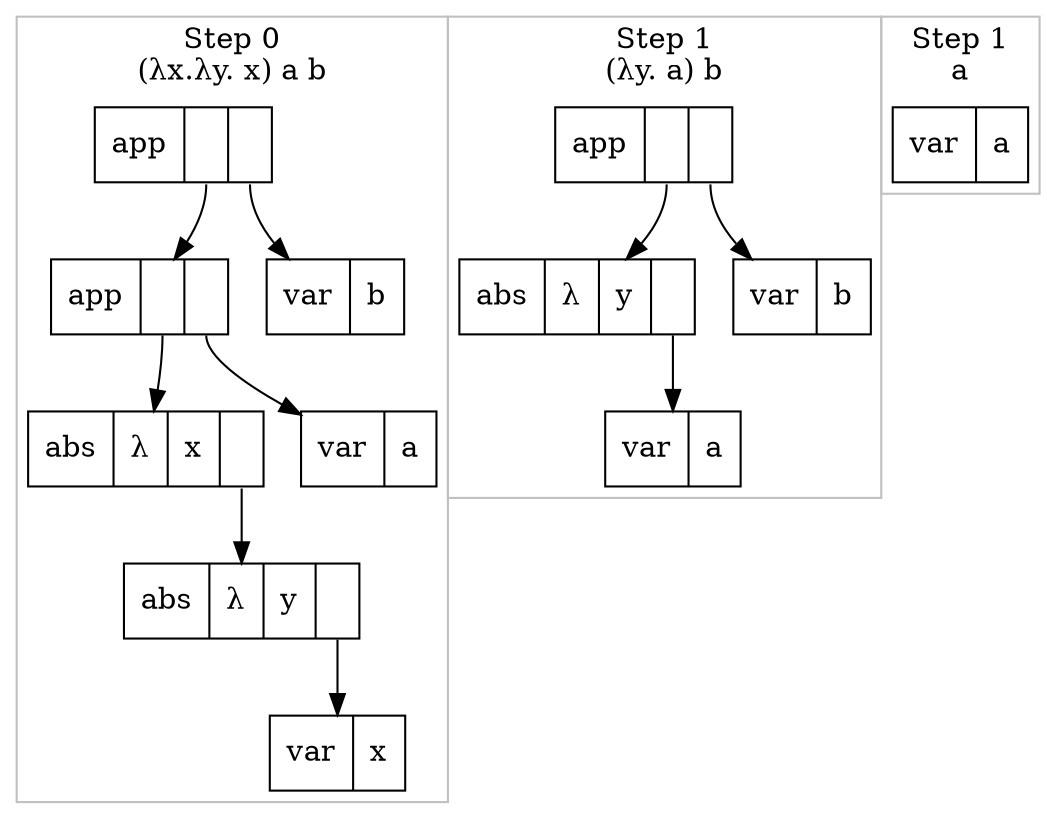 digraph takeFirst {
  pad="0,0"
  margin="0,0"
  subgraph cluster0 {
    margin="5,5"
    color="#c0c0c0"
    label="Step 0\n(λx.λy. x) a b"
    s0appb [label="app|<h0>|<h1>",shape=record]
    s0appa [label="app|<h0>|<h1>",shape=record]
    s0absx [label="abs|λ|x|<h0>",shape=record]
    s0absy [label="abs|λ|y|<h0>",shape=record]
    s0varx [label="var|x",shape=record]
    s0vara [label="var|a",shape=record]
    s0varb [label="var|b",shape=record]
    s0appb:h0 -> s0appa
    s0appa:h0 -> s0absx
    s0appa:h1 -> s0vara
    s0absx:h0 -> s0absy
    s0absy:h0 -> s0varx
    s0appb:h1 -> s0varb
  }
  subgraph cluster1 {
    margin="5,5"
    color="#c0c0c0"
    label="Step 1\n(λy. a) b"
    s1appb [label="app|<h0>|<h1>",shape=record]
    s1absy [label="abs|λ|y|<h0>",shape=record]
    s1vara [label="var|a",shape=record]
    s1varb [label="var|b",shape=record]
    s1appb:h0 -> s1absy
    s1absy:h0 -> s1vara
    s1appb:h1 -> s1varb
  }
  subgraph cluster2 {
    margin="5,5"
    color="#c0c0c0"
    label="Step 1\na"
    s2vara [label="var|a",shape=record]
  }
}


